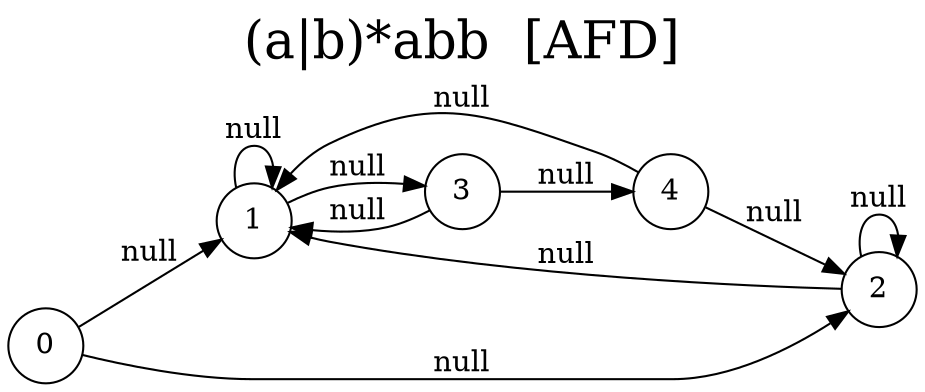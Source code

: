 digraph "Resultado Automata AFD" {
	label = "(a|b)*abb  [AFD]"
	labelloc  =  t
	fontsize  = 25
	rankdir=LR size="8,5"
	node [shape=doublecircle]
	node [shape=circle]
	0
	node [shape=none]
	node [shape=circle]
	0 -> 1[label="null"]
	0 -> 2[label="null"]
	2 -> 1[label="null"]
	2 -> 2[label="null"]
	1 -> 1[label="null"]
	1 -> 3[label="null"]
	3 -> 1[label="null"]
	3 -> 4[label="null"]
	4 -> 1[label="null"]
	4 -> 2[label="null"]
}